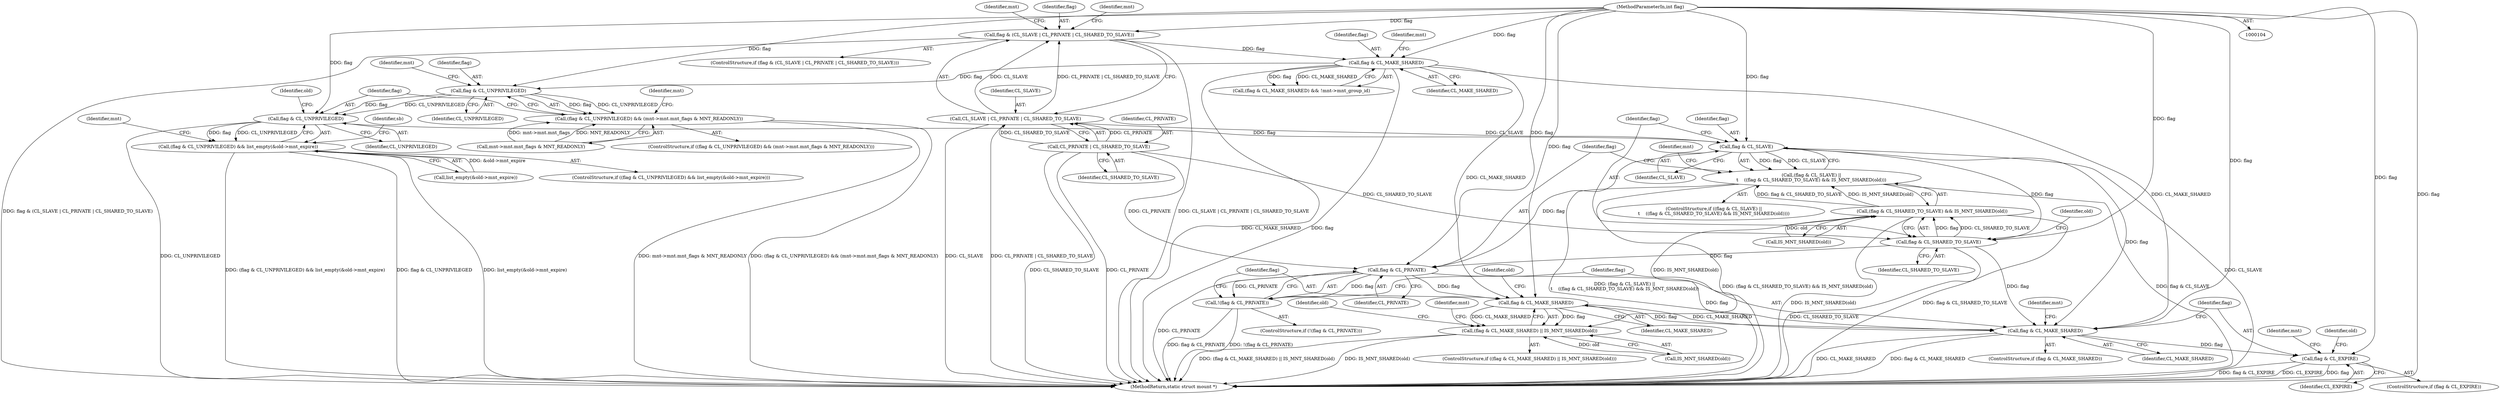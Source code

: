 digraph "1_linux_9566d6742852c527bf5af38af5cbb878dad75705@del" {
"1000188" [label="(Call,flag & CL_UNPRIVILEGED)"];
"1000155" [label="(Call,flag & CL_MAKE_SHARED)"];
"1000133" [label="(Call,flag & (CL_SLAVE | CL_PRIVATE | CL_SHARED_TO_SLAVE))"];
"1000107" [label="(MethodParameterIn,int flag)"];
"1000135" [label="(Call,CL_SLAVE | CL_PRIVATE | CL_SHARED_TO_SLAVE)"];
"1000137" [label="(Call,CL_PRIVATE | CL_SHARED_TO_SLAVE)"];
"1000187" [label="(Call,(flag & CL_UNPRIVILEGED) && (mnt->mnt.mnt_flags & MNT_READONLY))"];
"1000207" [label="(Call,flag & CL_UNPRIVILEGED)"];
"1000206" [label="(Call,(flag & CL_UNPRIVILEGED) && list_empty(&old->mnt_expire))"];
"1000269" [label="(Call,flag & CL_SLAVE)"];
"1000268" [label="(Call,(flag & CL_SLAVE) ||\n\t    ((flag & CL_SHARED_TO_SLAVE) && IS_MNT_SHARED(old)))"];
"1000273" [label="(Call,flag & CL_SHARED_TO_SLAVE)"];
"1000272" [label="(Call,(flag & CL_SHARED_TO_SLAVE) && IS_MNT_SHARED(old))"];
"1000303" [label="(Call,(flag & CL_MAKE_SHARED) || IS_MNT_SHARED(old))"];
"1000298" [label="(Call,flag & CL_PRIVATE)"];
"1000297" [label="(Call,!(flag & CL_PRIVATE))"];
"1000304" [label="(Call,flag & CL_MAKE_SHARED)"];
"1000338" [label="(Call,flag & CL_MAKE_SHARED)"];
"1000344" [label="(Call,flag & CL_EXPIRE)"];
"1000296" [label="(ControlStructure,if (!(flag & CL_PRIVATE)))"];
"1000304" [label="(Call,flag & CL_MAKE_SHARED)"];
"1000187" [label="(Call,(flag & CL_UNPRIVILEGED) && (mnt->mnt.mnt_flags & MNT_READONLY))"];
"1000340" [label="(Identifier,CL_MAKE_SHARED)"];
"1000156" [label="(Identifier,flag)"];
"1000302" [label="(ControlStructure,if ((flag & CL_MAKE_SHARED) || IS_MNT_SHARED(old)))"];
"1000107" [label="(MethodParameterIn,int flag)"];
"1000148" [label="(Identifier,mnt)"];
"1000365" [label="(Identifier,mnt)"];
"1000275" [label="(Identifier,CL_SHARED_TO_SLAVE)"];
"1000276" [label="(Call,IS_MNT_SHARED(old))"];
"1000136" [label="(Identifier,CL_SLAVE)"];
"1000312" [label="(Identifier,mnt)"];
"1000135" [label="(Call,CL_SLAVE | CL_PRIVATE | CL_SHARED_TO_SLAVE)"];
"1000209" [label="(Identifier,CL_UNPRIVILEGED)"];
"1000268" [label="(Call,(flag & CL_SLAVE) ||\n\t    ((flag & CL_SHARED_TO_SLAVE) && IS_MNT_SHARED(old)))"];
"1000160" [label="(Identifier,mnt)"];
"1000272" [label="(Call,(flag & CL_SHARED_TO_SLAVE) && IS_MNT_SHARED(old))"];
"1000307" [label="(Call,IS_MNT_SHARED(old))"];
"1000213" [label="(Identifier,old)"];
"1000210" [label="(Call,list_empty(&old->mnt_expire))"];
"1000299" [label="(Identifier,flag)"];
"1000305" [label="(Identifier,flag)"];
"1000337" [label="(ControlStructure,if (flag & CL_MAKE_SHARED))"];
"1000190" [label="(Identifier,CL_UNPRIVILEGED)"];
"1000298" [label="(Call,flag & CL_PRIVATE)"];
"1000134" [label="(Identifier,flag)"];
"1000282" [label="(Identifier,mnt)"];
"1000133" [label="(Call,flag & (CL_SLAVE | CL_PRIVATE | CL_SHARED_TO_SLAVE))"];
"1000320" [label="(Identifier,old)"];
"1000208" [label="(Identifier,flag)"];
"1000270" [label="(Identifier,flag)"];
"1000189" [label="(Identifier,flag)"];
"1000342" [label="(Identifier,mnt)"];
"1000297" [label="(Call,!(flag & CL_PRIVATE))"];
"1000338" [label="(Call,flag & CL_MAKE_SHARED)"];
"1000207" [label="(Call,flag & CL_UNPRIVILEGED)"];
"1000188" [label="(Call,flag & CL_UNPRIVILEGED)"];
"1000157" [label="(Identifier,CL_MAKE_SHARED)"];
"1000269" [label="(Call,flag & CL_SLAVE)"];
"1000273" [label="(Call,flag & CL_SHARED_TO_SLAVE)"];
"1000139" [label="(Identifier,CL_SHARED_TO_SLAVE)"];
"1000205" [label="(ControlStructure,if ((flag & CL_UNPRIVILEGED) && list_empty(&old->mnt_expire)))"];
"1000339" [label="(Identifier,flag)"];
"1000343" [label="(ControlStructure,if (flag & CL_EXPIRE))"];
"1000132" [label="(ControlStructure,if (flag & (CL_SLAVE | CL_PRIVATE | CL_SHARED_TO_SLAVE)))"];
"1000306" [label="(Identifier,CL_MAKE_SHARED)"];
"1000274" [label="(Identifier,flag)"];
"1000142" [label="(Identifier,mnt)"];
"1000218" [label="(Identifier,mnt)"];
"1000191" [label="(Call,mnt->mnt.mnt_flags & MNT_READONLY)"];
"1000137" [label="(Call,CL_PRIVATE | CL_SHARED_TO_SLAVE)"];
"1000277" [label="(Identifier,old)"];
"1000374" [label="(MethodReturn,static struct mount *)"];
"1000225" [label="(Identifier,sb)"];
"1000308" [label="(Identifier,old)"];
"1000194" [label="(Identifier,mnt)"];
"1000186" [label="(ControlStructure,if ((flag & CL_UNPRIVILEGED) && (mnt->mnt.mnt_flags & MNT_READONLY)))"];
"1000346" [label="(Identifier,CL_EXPIRE)"];
"1000154" [label="(Call,(flag & CL_MAKE_SHARED) && !mnt->mnt_group_id)"];
"1000201" [label="(Identifier,mnt)"];
"1000300" [label="(Identifier,CL_PRIVATE)"];
"1000344" [label="(Call,flag & CL_EXPIRE)"];
"1000353" [label="(Identifier,old)"];
"1000303" [label="(Call,(flag & CL_MAKE_SHARED) || IS_MNT_SHARED(old))"];
"1000345" [label="(Identifier,flag)"];
"1000267" [label="(ControlStructure,if ((flag & CL_SLAVE) ||\n\t    ((flag & CL_SHARED_TO_SLAVE) && IS_MNT_SHARED(old))))"];
"1000138" [label="(Identifier,CL_PRIVATE)"];
"1000206" [label="(Call,(flag & CL_UNPRIVILEGED) && list_empty(&old->mnt_expire))"];
"1000271" [label="(Identifier,CL_SLAVE)"];
"1000155" [label="(Call,flag & CL_MAKE_SHARED)"];
"1000188" -> "1000187"  [label="AST: "];
"1000188" -> "1000190"  [label="CFG: "];
"1000189" -> "1000188"  [label="AST: "];
"1000190" -> "1000188"  [label="AST: "];
"1000194" -> "1000188"  [label="CFG: "];
"1000187" -> "1000188"  [label="CFG: "];
"1000188" -> "1000187"  [label="DDG: flag"];
"1000188" -> "1000187"  [label="DDG: CL_UNPRIVILEGED"];
"1000155" -> "1000188"  [label="DDG: flag"];
"1000107" -> "1000188"  [label="DDG: flag"];
"1000188" -> "1000207"  [label="DDG: flag"];
"1000188" -> "1000207"  [label="DDG: CL_UNPRIVILEGED"];
"1000155" -> "1000154"  [label="AST: "];
"1000155" -> "1000157"  [label="CFG: "];
"1000156" -> "1000155"  [label="AST: "];
"1000157" -> "1000155"  [label="AST: "];
"1000160" -> "1000155"  [label="CFG: "];
"1000154" -> "1000155"  [label="CFG: "];
"1000155" -> "1000374"  [label="DDG: CL_MAKE_SHARED"];
"1000155" -> "1000374"  [label="DDG: flag"];
"1000155" -> "1000154"  [label="DDG: flag"];
"1000155" -> "1000154"  [label="DDG: CL_MAKE_SHARED"];
"1000133" -> "1000155"  [label="DDG: flag"];
"1000107" -> "1000155"  [label="DDG: flag"];
"1000155" -> "1000304"  [label="DDG: CL_MAKE_SHARED"];
"1000155" -> "1000338"  [label="DDG: CL_MAKE_SHARED"];
"1000133" -> "1000132"  [label="AST: "];
"1000133" -> "1000135"  [label="CFG: "];
"1000134" -> "1000133"  [label="AST: "];
"1000135" -> "1000133"  [label="AST: "];
"1000142" -> "1000133"  [label="CFG: "];
"1000148" -> "1000133"  [label="CFG: "];
"1000133" -> "1000374"  [label="DDG: flag & (CL_SLAVE | CL_PRIVATE | CL_SHARED_TO_SLAVE)"];
"1000133" -> "1000374"  [label="DDG: CL_SLAVE | CL_PRIVATE | CL_SHARED_TO_SLAVE"];
"1000107" -> "1000133"  [label="DDG: flag"];
"1000135" -> "1000133"  [label="DDG: CL_SLAVE"];
"1000135" -> "1000133"  [label="DDG: CL_PRIVATE | CL_SHARED_TO_SLAVE"];
"1000107" -> "1000104"  [label="AST: "];
"1000107" -> "1000374"  [label="DDG: flag"];
"1000107" -> "1000207"  [label="DDG: flag"];
"1000107" -> "1000269"  [label="DDG: flag"];
"1000107" -> "1000273"  [label="DDG: flag"];
"1000107" -> "1000298"  [label="DDG: flag"];
"1000107" -> "1000304"  [label="DDG: flag"];
"1000107" -> "1000338"  [label="DDG: flag"];
"1000107" -> "1000344"  [label="DDG: flag"];
"1000135" -> "1000137"  [label="CFG: "];
"1000136" -> "1000135"  [label="AST: "];
"1000137" -> "1000135"  [label="AST: "];
"1000135" -> "1000374"  [label="DDG: CL_SLAVE"];
"1000135" -> "1000374"  [label="DDG: CL_PRIVATE | CL_SHARED_TO_SLAVE"];
"1000137" -> "1000135"  [label="DDG: CL_PRIVATE"];
"1000137" -> "1000135"  [label="DDG: CL_SHARED_TO_SLAVE"];
"1000135" -> "1000269"  [label="DDG: CL_SLAVE"];
"1000137" -> "1000139"  [label="CFG: "];
"1000138" -> "1000137"  [label="AST: "];
"1000139" -> "1000137"  [label="AST: "];
"1000137" -> "1000374"  [label="DDG: CL_SHARED_TO_SLAVE"];
"1000137" -> "1000374"  [label="DDG: CL_PRIVATE"];
"1000137" -> "1000273"  [label="DDG: CL_SHARED_TO_SLAVE"];
"1000137" -> "1000298"  [label="DDG: CL_PRIVATE"];
"1000187" -> "1000186"  [label="AST: "];
"1000187" -> "1000191"  [label="CFG: "];
"1000191" -> "1000187"  [label="AST: "];
"1000201" -> "1000187"  [label="CFG: "];
"1000208" -> "1000187"  [label="CFG: "];
"1000187" -> "1000374"  [label="DDG: (flag & CL_UNPRIVILEGED) && (mnt->mnt.mnt_flags & MNT_READONLY)"];
"1000187" -> "1000374"  [label="DDG: mnt->mnt.mnt_flags & MNT_READONLY"];
"1000191" -> "1000187"  [label="DDG: mnt->mnt.mnt_flags"];
"1000191" -> "1000187"  [label="DDG: MNT_READONLY"];
"1000207" -> "1000206"  [label="AST: "];
"1000207" -> "1000209"  [label="CFG: "];
"1000208" -> "1000207"  [label="AST: "];
"1000209" -> "1000207"  [label="AST: "];
"1000213" -> "1000207"  [label="CFG: "];
"1000206" -> "1000207"  [label="CFG: "];
"1000207" -> "1000374"  [label="DDG: CL_UNPRIVILEGED"];
"1000207" -> "1000206"  [label="DDG: flag"];
"1000207" -> "1000206"  [label="DDG: CL_UNPRIVILEGED"];
"1000207" -> "1000269"  [label="DDG: flag"];
"1000206" -> "1000205"  [label="AST: "];
"1000206" -> "1000210"  [label="CFG: "];
"1000210" -> "1000206"  [label="AST: "];
"1000218" -> "1000206"  [label="CFG: "];
"1000225" -> "1000206"  [label="CFG: "];
"1000206" -> "1000374"  [label="DDG: list_empty(&old->mnt_expire)"];
"1000206" -> "1000374"  [label="DDG: (flag & CL_UNPRIVILEGED) && list_empty(&old->mnt_expire)"];
"1000206" -> "1000374"  [label="DDG: flag & CL_UNPRIVILEGED"];
"1000210" -> "1000206"  [label="DDG: &old->mnt_expire"];
"1000269" -> "1000268"  [label="AST: "];
"1000269" -> "1000271"  [label="CFG: "];
"1000270" -> "1000269"  [label="AST: "];
"1000271" -> "1000269"  [label="AST: "];
"1000274" -> "1000269"  [label="CFG: "];
"1000268" -> "1000269"  [label="CFG: "];
"1000269" -> "1000374"  [label="DDG: CL_SLAVE"];
"1000269" -> "1000268"  [label="DDG: flag"];
"1000269" -> "1000268"  [label="DDG: CL_SLAVE"];
"1000269" -> "1000273"  [label="DDG: flag"];
"1000269" -> "1000298"  [label="DDG: flag"];
"1000269" -> "1000338"  [label="DDG: flag"];
"1000268" -> "1000267"  [label="AST: "];
"1000268" -> "1000272"  [label="CFG: "];
"1000272" -> "1000268"  [label="AST: "];
"1000282" -> "1000268"  [label="CFG: "];
"1000299" -> "1000268"  [label="CFG: "];
"1000268" -> "1000374"  [label="DDG: flag & CL_SLAVE"];
"1000268" -> "1000374"  [label="DDG: (flag & CL_SLAVE) ||\n\t    ((flag & CL_SHARED_TO_SLAVE) && IS_MNT_SHARED(old))"];
"1000268" -> "1000374"  [label="DDG: (flag & CL_SHARED_TO_SLAVE) && IS_MNT_SHARED(old)"];
"1000272" -> "1000268"  [label="DDG: flag & CL_SHARED_TO_SLAVE"];
"1000272" -> "1000268"  [label="DDG: IS_MNT_SHARED(old)"];
"1000273" -> "1000272"  [label="AST: "];
"1000273" -> "1000275"  [label="CFG: "];
"1000274" -> "1000273"  [label="AST: "];
"1000275" -> "1000273"  [label="AST: "];
"1000277" -> "1000273"  [label="CFG: "];
"1000272" -> "1000273"  [label="CFG: "];
"1000273" -> "1000374"  [label="DDG: CL_SHARED_TO_SLAVE"];
"1000273" -> "1000272"  [label="DDG: flag"];
"1000273" -> "1000272"  [label="DDG: CL_SHARED_TO_SLAVE"];
"1000273" -> "1000298"  [label="DDG: flag"];
"1000273" -> "1000338"  [label="DDG: flag"];
"1000272" -> "1000276"  [label="CFG: "];
"1000276" -> "1000272"  [label="AST: "];
"1000272" -> "1000374"  [label="DDG: IS_MNT_SHARED(old)"];
"1000272" -> "1000374"  [label="DDG: flag & CL_SHARED_TO_SLAVE"];
"1000276" -> "1000272"  [label="DDG: old"];
"1000272" -> "1000303"  [label="DDG: IS_MNT_SHARED(old)"];
"1000303" -> "1000302"  [label="AST: "];
"1000303" -> "1000304"  [label="CFG: "];
"1000303" -> "1000307"  [label="CFG: "];
"1000304" -> "1000303"  [label="AST: "];
"1000307" -> "1000303"  [label="AST: "];
"1000312" -> "1000303"  [label="CFG: "];
"1000320" -> "1000303"  [label="CFG: "];
"1000303" -> "1000374"  [label="DDG: (flag & CL_MAKE_SHARED) || IS_MNT_SHARED(old)"];
"1000303" -> "1000374"  [label="DDG: IS_MNT_SHARED(old)"];
"1000304" -> "1000303"  [label="DDG: flag"];
"1000304" -> "1000303"  [label="DDG: CL_MAKE_SHARED"];
"1000307" -> "1000303"  [label="DDG: old"];
"1000298" -> "1000297"  [label="AST: "];
"1000298" -> "1000300"  [label="CFG: "];
"1000299" -> "1000298"  [label="AST: "];
"1000300" -> "1000298"  [label="AST: "];
"1000297" -> "1000298"  [label="CFG: "];
"1000298" -> "1000374"  [label="DDG: CL_PRIVATE"];
"1000298" -> "1000297"  [label="DDG: flag"];
"1000298" -> "1000297"  [label="DDG: CL_PRIVATE"];
"1000298" -> "1000304"  [label="DDG: flag"];
"1000298" -> "1000338"  [label="DDG: flag"];
"1000297" -> "1000296"  [label="AST: "];
"1000305" -> "1000297"  [label="CFG: "];
"1000339" -> "1000297"  [label="CFG: "];
"1000297" -> "1000374"  [label="DDG: flag & CL_PRIVATE"];
"1000297" -> "1000374"  [label="DDG: !(flag & CL_PRIVATE)"];
"1000304" -> "1000306"  [label="CFG: "];
"1000305" -> "1000304"  [label="AST: "];
"1000306" -> "1000304"  [label="AST: "];
"1000308" -> "1000304"  [label="CFG: "];
"1000304" -> "1000338"  [label="DDG: flag"];
"1000304" -> "1000338"  [label="DDG: CL_MAKE_SHARED"];
"1000338" -> "1000337"  [label="AST: "];
"1000338" -> "1000340"  [label="CFG: "];
"1000339" -> "1000338"  [label="AST: "];
"1000340" -> "1000338"  [label="AST: "];
"1000342" -> "1000338"  [label="CFG: "];
"1000345" -> "1000338"  [label="CFG: "];
"1000338" -> "1000374"  [label="DDG: flag & CL_MAKE_SHARED"];
"1000338" -> "1000374"  [label="DDG: CL_MAKE_SHARED"];
"1000338" -> "1000344"  [label="DDG: flag"];
"1000344" -> "1000343"  [label="AST: "];
"1000344" -> "1000346"  [label="CFG: "];
"1000345" -> "1000344"  [label="AST: "];
"1000346" -> "1000344"  [label="AST: "];
"1000353" -> "1000344"  [label="CFG: "];
"1000365" -> "1000344"  [label="CFG: "];
"1000344" -> "1000374"  [label="DDG: flag & CL_EXPIRE"];
"1000344" -> "1000374"  [label="DDG: CL_EXPIRE"];
"1000344" -> "1000374"  [label="DDG: flag"];
}
